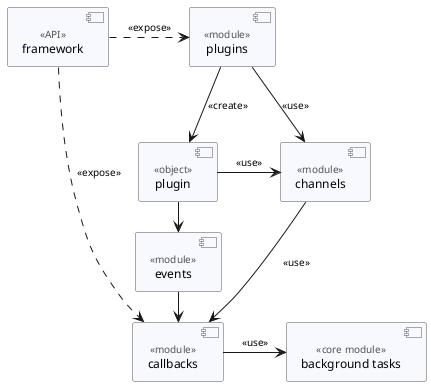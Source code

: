 @startuml Cogspinner

skinparam ClassFontSize 12pt
skinparam ClassFontName Consolas
skinparam ComponentBackgroundColor GhostWhite
skinparam ComponentBorderColor #565656
skinparam ComponentFontStyle normal
skinparam ComponentFontSize 12pt
skinparam ComponentFontName Consolas
skinparam ComponentStereotypeFontName Consolas
skinparam ComponentStereotypeFontSize 10pt
skinparam ComponentStereotypeFontColor #515151
skinparam InterfaceBackgroundColor Orange
skinparam NoteFontName Franklin Gothic Medium
skinparam NoteFontSize 12pt
skinparam NoteFontColor black
skinparam NoteBackgroundColor #FEFFDD
skinparam NoteBorderColor #96968D
skinparam ArrowFontName Consolas
skinparam ArrowFontSize 10pt

component "framework" as Framework <<API>>
component "plugins" as PluginManager <<module>>
component "plugin" as Plugin <<object>>

Framework .> PluginManager : <<expose>>
PluginManager -> Plugin : <<create>>

component "channels" as Network <<module>>

PluginManager --> Network : <<use>>
Plugin -> Network : <<use>>

component "callbacks" as CallbackHandler <<module>>
component "background tasks" as BackgroundTaskHandler <<core module>>

Framework ..> CallbackHandler : <<expose>>
Network --> CallbackHandler : <<use>>
CallbackHandler -> BackgroundTaskHandler : <<use>>

component "events" as EventHandler <<module>>

Plugin -> EventHandler : <<use>>
EventHandler -> CallbackHandler : <<use>>

@enduml
